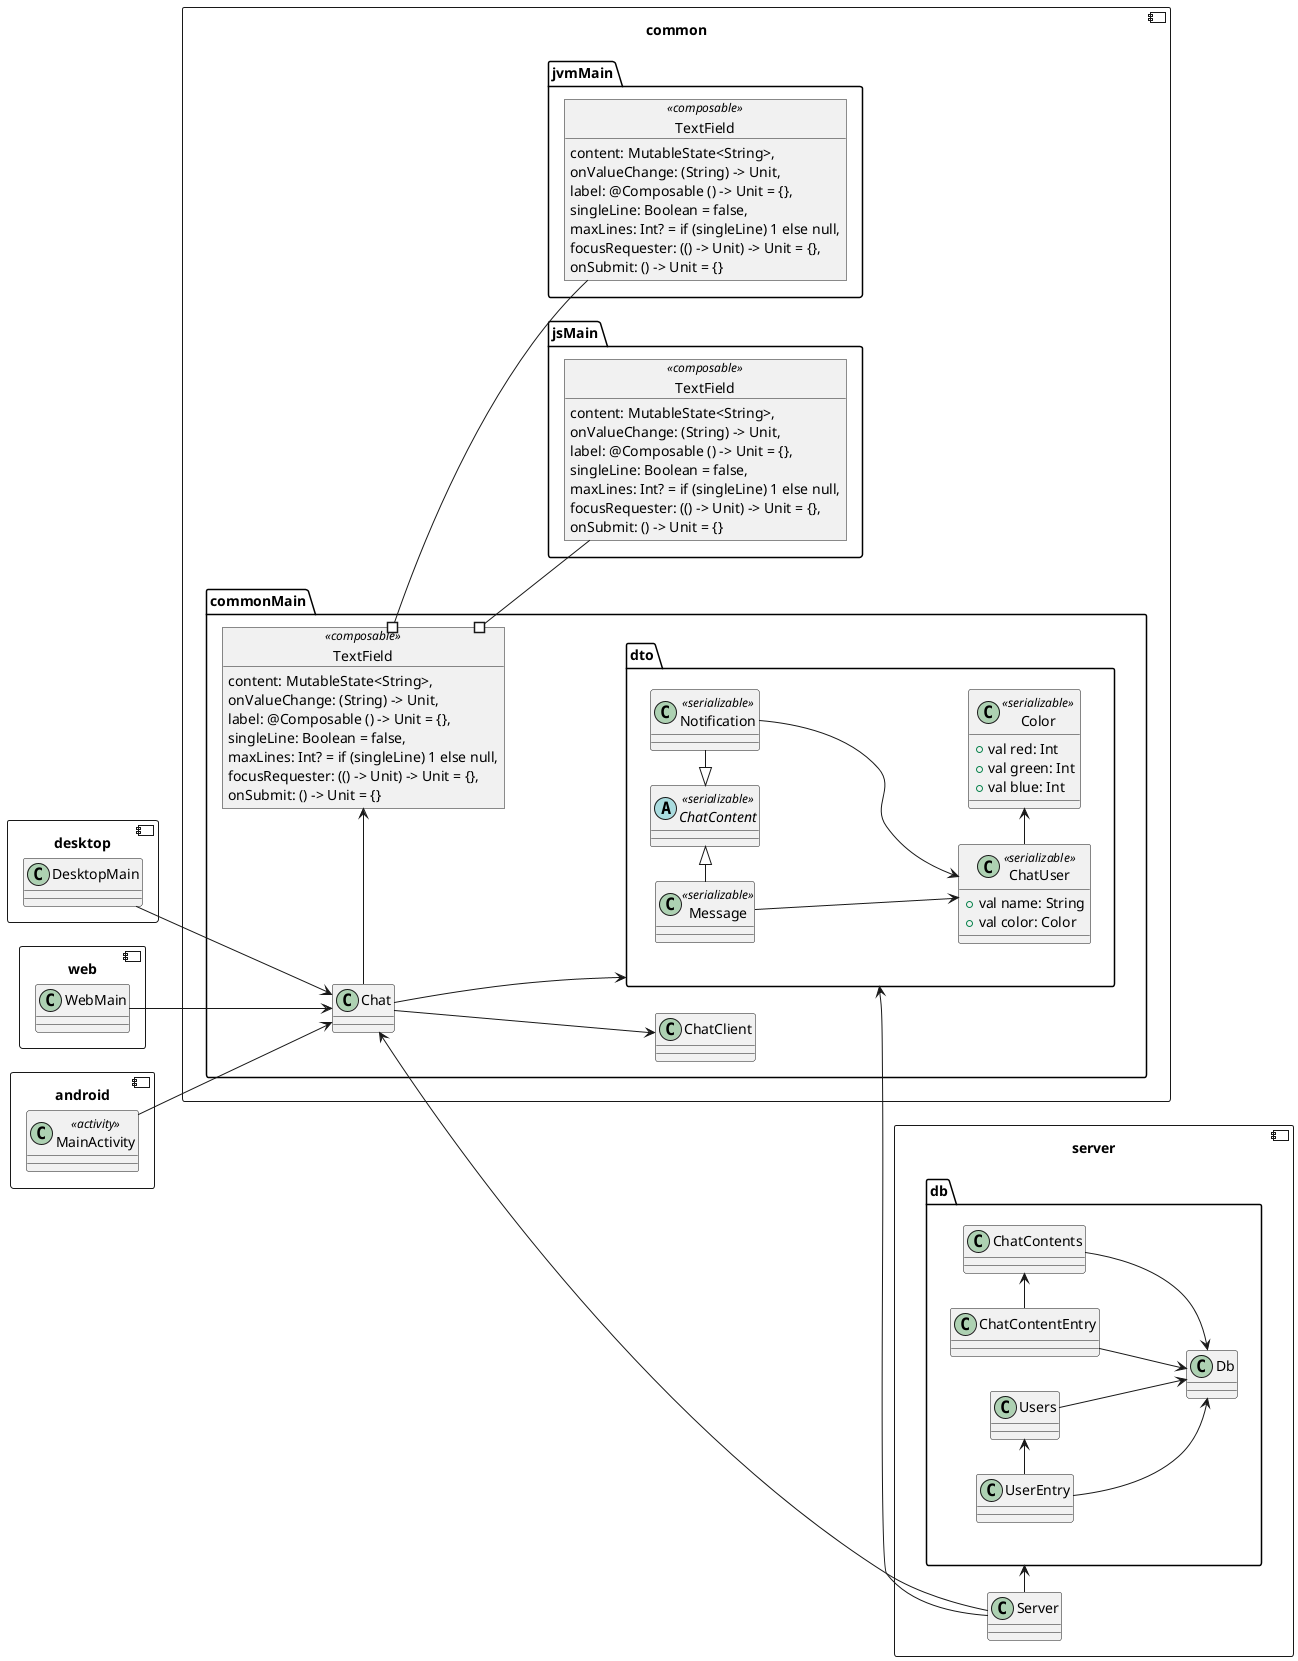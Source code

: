 @startuml
'https://plantuml.com/class-diagram 

left to right direction

component common {

together {
    package jvmMain {
        object "TextField" as JvmTextField <<composable>> {
            content: MutableState<String>,
            onValueChange: (String) -> Unit,
            label: @Composable () -> Unit = {},
            singleLine: Boolean = false,
            maxLines: Int? = if (singleLine) 1 else null,
            focusRequester: (() -> Unit) -> Unit = {},
            onSubmit: () -> Unit = {}
        }
    }
    package jsMain {
        object "TextField" as JsTextField <<composable>> {
            content: MutableState<String>,
            onValueChange: (String) -> Unit,
            label: @Composable () -> Unit = {},
            singleLine: Boolean = false,
            maxLines: Int? = if (singleLine) 1 else null,
            focusRequester: (() -> Unit) -> Unit = {},
            onSubmit: () -> Unit = {}
        }
    }
}
    package commonMain {

        class Chat {

        }

        class ChatClient {

        }

        Chat --> ChatClient

        object "TextField" as CommonTextField <<composable>> {
            content: MutableState<String>,
            onValueChange: (String) -> Unit,
            label: @Composable () -> Unit = {},
            singleLine: Boolean = false,
            maxLines: Int? = if (singleLine) 1 else null,
            focusRequester: (() -> Unit) -> Unit = {},
            onSubmit: () -> Unit = {}
        }

        package dto {
            abstract class ChatContent <<serializable>>
            class Message <<serializable>>
            class Notification <<serializable>>
            Message -|> ChatContent
            ChatContent <|- Notification
            class ChatUser <<serializable>> {
                +val name: String
                +val color: Color
            }
            class Color <<serializable>> {
                +val red: Int
                +val green: Int
                +val blue: Int
            }
            ChatUser -> Color
            Message --> ChatUser
            Notification --> ChatUser
        }

        Chat --> dto
        Chat -> CommonTextField
    }

    CommonTextField #-- JvmTextField
    CommonTextField #-- JsTextField
}

component desktop {
    class DesktopMain
    DesktopMain --> Chat
}

component server {
    class Server

    package db {
        class Db
        ChatContents --> Db
        ChatContentEntry --> Db
        ChatContentEntry -> ChatContents
        Users --> Db
        UserEntry --> Db
        UserEntry -> Users
    }

    Server -> db
    dto <-- Server
    Chat <-- Server
}

component web {
    class WebMain
    WebMain --> Chat
}

component android {
    class MainActivity <<activity>>
    MainActivity --> Chat
}

@enduml